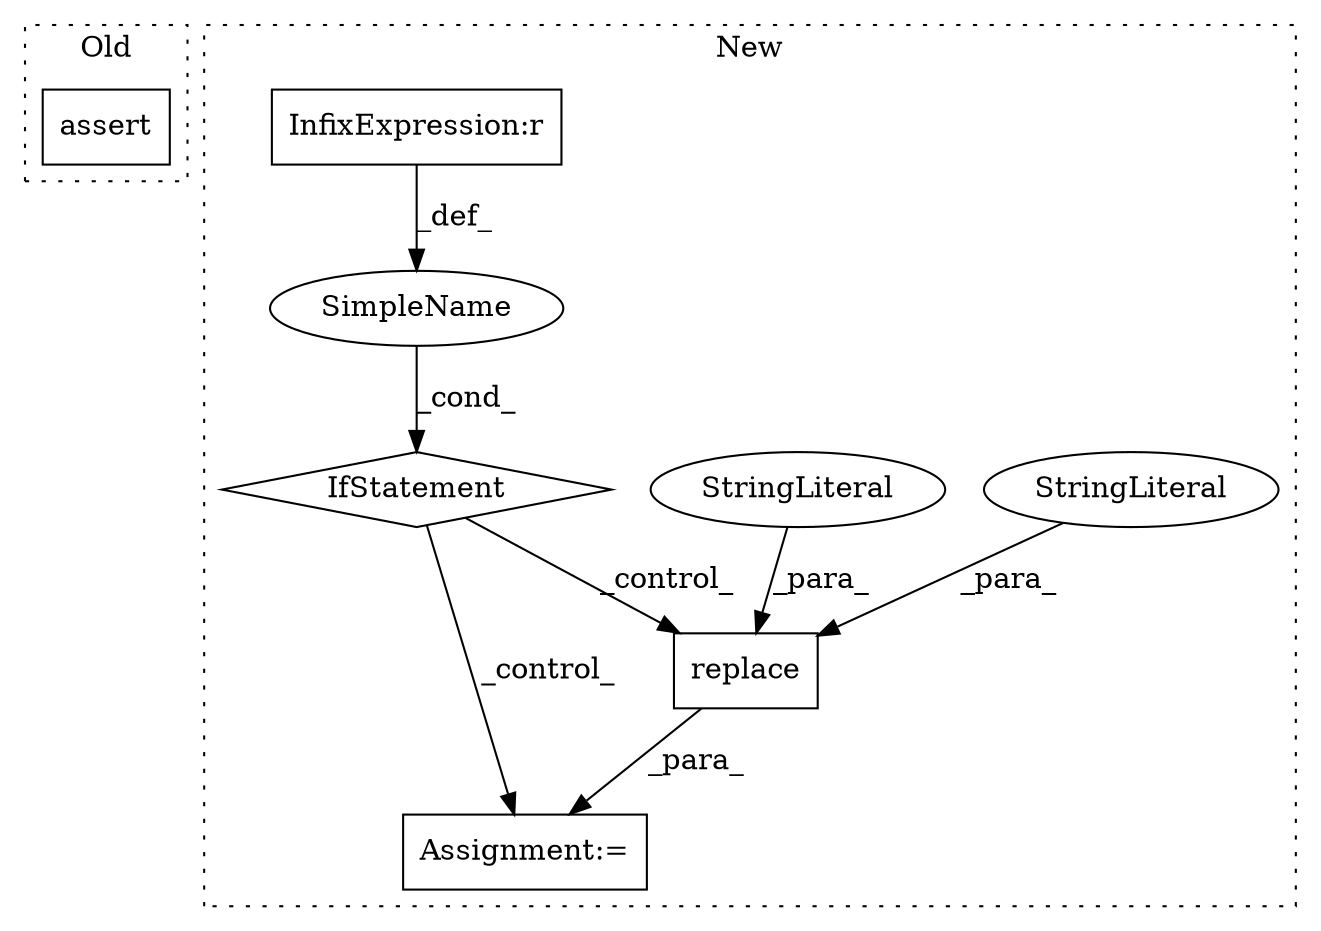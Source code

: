 digraph G {
subgraph cluster0 {
1 [label="assert" a="6" s="1721" l="7" shape="box"];
label = "Old";
style="dotted";
}
subgraph cluster1 {
2 [label="replace" a="32" s="2345,2359" l="8,1" shape="box"];
3 [label="Assignment:=" a="7" s="2334" l="1" shape="box"];
4 [label="StringLiteral" a="45" s="2353" l="3" shape="ellipse"];
5 [label="StringLiteral" a="45" s="2357" l="2" shape="ellipse"];
6 [label="IfStatement" a="25" s="2279,2313" l="4,2" shape="diamond"];
7 [label="SimpleName" a="42" s="" l="" shape="ellipse"];
8 [label="InfixExpression:r" a="27" s="2296" l="3" shape="box"];
label = "New";
style="dotted";
}
2 -> 3 [label="_para_"];
4 -> 2 [label="_para_"];
5 -> 2 [label="_para_"];
6 -> 3 [label="_control_"];
6 -> 2 [label="_control_"];
7 -> 6 [label="_cond_"];
8 -> 7 [label="_def_"];
}